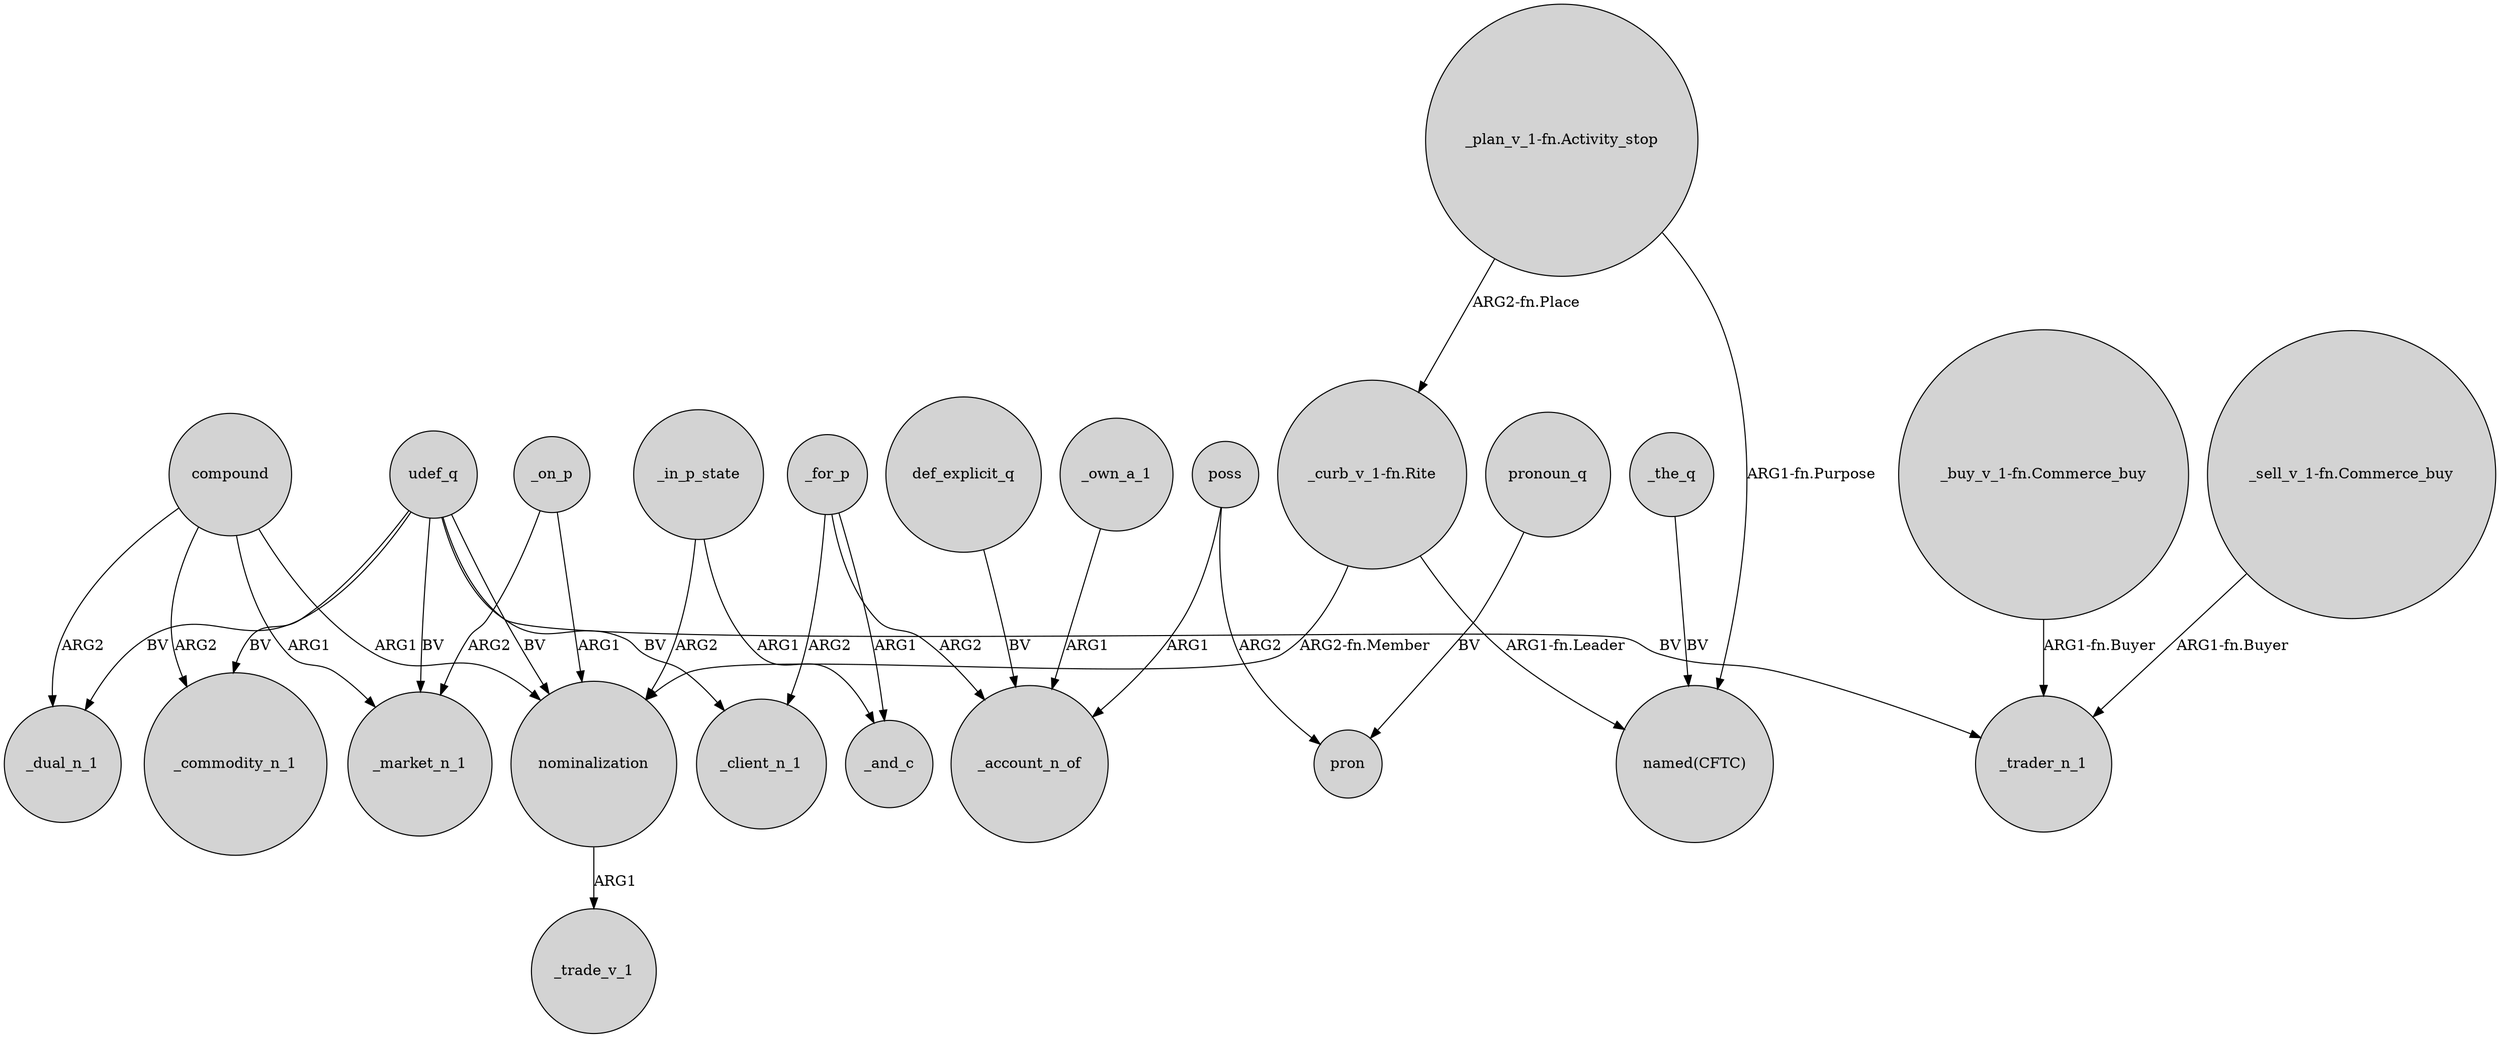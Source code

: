 digraph {
	node [shape=circle style=filled]
	udef_q -> _dual_n_1 [label=BV]
	"_buy_v_1-fn.Commerce_buy" -> _trader_n_1 [label="ARG1-fn.Buyer"]
	_on_p -> nominalization [label=ARG1]
	_in_p_state -> nominalization [label=ARG2]
	udef_q -> _market_n_1 [label=BV]
	_for_p -> _and_c [label=ARG1]
	udef_q -> _commodity_n_1 [label=BV]
	"_sell_v_1-fn.Commerce_buy" -> _trader_n_1 [label="ARG1-fn.Buyer"]
	udef_q -> nominalization [label=BV]
	_on_p -> _market_n_1 [label=ARG2]
	def_explicit_q -> _account_n_of [label=BV]
	_the_q -> "named(CFTC)" [label=BV]
	pronoun_q -> pron [label=BV]
	compound -> nominalization [label=ARG1]
	"_plan_v_1-fn.Activity_stop" -> "named(CFTC)" [label="ARG1-fn.Purpose"]
	udef_q -> _trader_n_1 [label=BV]
	poss -> pron [label=ARG2]
	_in_p_state -> _and_c [label=ARG1]
	compound -> _commodity_n_1 [label=ARG2]
	compound -> _dual_n_1 [label=ARG2]
	"_curb_v_1-fn.Rite" -> "named(CFTC)" [label="ARG1-fn.Leader"]
	"_curb_v_1-fn.Rite" -> nominalization [label="ARG2-fn.Member"]
	"_plan_v_1-fn.Activity_stop" -> "_curb_v_1-fn.Rite" [label="ARG2-fn.Place"]
	_for_p -> _account_n_of [label=ARG2]
	poss -> _account_n_of [label=ARG1]
	udef_q -> _client_n_1 [label=BV]
	_own_a_1 -> _account_n_of [label=ARG1]
	compound -> _market_n_1 [label=ARG1]
	_for_p -> _client_n_1 [label=ARG2]
	nominalization -> _trade_v_1 [label=ARG1]
}
